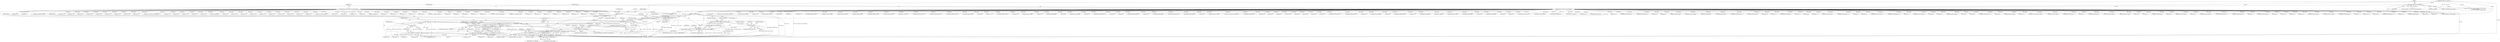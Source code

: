 digraph "0_tcpdump_289c672020280529fd382f3502efab7100d638ec@pointer" {
"1002905" [label="(Call,obj_tptr+1)"];
"1002902" [label="(Call,obj_tptr+=*(obj_tptr+1))"];
"1002875" [label="(Call,*(obj_tptr+1) < 2)"];
"1002865" [label="(Call,obj_tlen < *(obj_tptr+1))"];
"1002838" [label="(Call,obj_tlen >= 2 + padbytes)"];
"1002896" [label="(Call,obj_tlen-=*(obj_tptr+1))"];
"1002831" [label="(Call,obj_tlen-=4)"];
"1002808" [label="(Call,obj_tlen < 4)"];
"1000318" [label="(Call,obj_tlen=rsvp_obj_len-sizeof(struct rsvp_object_header))"];
"1000320" [label="(Call,rsvp_obj_len-sizeof(struct rsvp_object_header))"];
"1000299" [label="(Call,tlen < rsvp_obj_len)"];
"1000170" [label="(Call,tlen>=sizeof(struct rsvp_object_header))"];
"1000148" [label="(MethodParameterIn,u_int tlen)"];
"1000213" [label="(Call,rsvp_obj_len < sizeof(struct rsvp_object_header))"];
"1000197" [label="(Call,rsvp_obj_len % 4)"];
"1000185" [label="(Call,rsvp_obj_len=EXTRACT_16BITS(rsvp_obj_header->length))"];
"1000187" [label="(Call,EXTRACT_16BITS(rsvp_obj_header->length))"];
"1002814" [label="(Call,padbytes = EXTRACT_16BITS(obj_tptr+2))"];
"1002816" [label="(Call,EXTRACT_16BITS(obj_tptr+2))"];
"1000312" [label="(Call,obj_tptr=tptr+sizeof(struct rsvp_object_header))"];
"1000182" [label="(Call,(const struct rsvp_object_header *)tptr)"];
"1000146" [label="(MethodParameterIn,const u_char *tptr)"];
"1002834" [label="(Call,obj_tptr+=4)"];
"1002828" [label="(Call,EXTRACT_16BITS(obj_tptr))"];
"1001105" [label="(Call,obj_tptr + 4)"];
"1002896" [label="(Call,obj_tlen-=*(obj_tptr+1))"];
"1000328" [label="(Identifier,tptr)"];
"1000212" [label="(ControlStructure,if(rsvp_obj_len < sizeof(struct rsvp_object_header)))"];
"1001829" [label="(Call,EXTRACT_32BITS(obj_tptr+4))"];
"1002255" [label="(Call,obj_tlen < 40)"];
"1003213" [label="(Call,EXTRACT_32BITS(obj_tptr+4))"];
"1002298" [label="(Call,obj_tlen < 8)"];
"1001141" [label="(Call,obj_tptr+8)"];
"1002897" [label="(Identifier,obj_tlen)"];
"1002865" [label="(Call,obj_tlen < *(obj_tptr+1))"];
"1000665" [label="(Call,obj_tlen < sizeof(struct in_addr))"];
"1000895" [label="(Call,obj_tlen < 20)"];
"1001050" [label="(Call,obj_tlen >= 4)"];
"1002723" [label="(Call,obj_tptr+=8)"];
"1002835" [label="(Identifier,obj_tptr)"];
"1001683" [label="(Call,obj_tlen < 4)"];
"1002572" [label="(Call,obj_tlen >= 8)"];
"1002923" [label="(Call,obj_tlen < 8)"];
"1000532" [label="(Call,ipaddr_string(ndo, obj_tptr))"];
"1002864" [label="(ControlStructure,if (obj_tlen < *(obj_tptr+1)))"];
"1000909" [label="(Call,ip6addr_string(ndo, obj_tptr))"];
"1000326" [label="(Call,ND_TTEST2(*tptr, rsvp_obj_len))"];
"1001998" [label="(Call,EXTRACT_32BITS(obj_tptr))"];
"1002618" [label="(Call,EXTRACT_32BITS(obj_tptr))"];
"1002866" [label="(Identifier,obj_tlen)"];
"1003300" [label="(Call,obj_tlen < 16)"];
"1001219" [label="(Call,EXTRACT_16BITS(obj_tptr + 4))"];
"1001012" [label="(Call,ipaddr_string(ndo, obj_tptr))"];
"1002046" [label="(Call,obj_tptr+=4)"];
"1002480" [label="(Call,obj_tlen < 16)"];
"1003357" [label="(Call,tptr + sizeof(struct rsvp_object_header))"];
"1000447" [label="(Call,obj_tlen < 36)"];
"1002902" [label="(Call,obj_tptr+=*(obj_tptr+1))"];
"1001321" [label="(Call,obj_tptr + 1)"];
"1000793" [label="(Call,EXTRACT_32BITS(obj_tptr))"];
"1000197" [label="(Call,rsvp_obj_len % 4)"];
"1003373" [label="(Literal,0)"];
"1002827" [label="(Block,)"];
"1002840" [label="(Call,2 + padbytes)"];
"1000180" [label="(Call,rsvp_obj_header = (const struct rsvp_object_header *)tptr)"];
"1000998" [label="(Call,obj_tlen < 16)"];
"1002940" [label="(Call,obj_tptr + 1)"];
"1002907" [label="(Literal,1)"];
"1002837" [label="(ControlStructure,while(obj_tlen >= 2 + padbytes))"];
"1002814" [label="(Call,padbytes = EXTRACT_16BITS(obj_tptr+2))"];
"1002877" [label="(Call,obj_tptr+1)"];
"1000148" [label="(MethodParameterIn,u_int tlen)"];
"1001843" [label="(Call,obj_tptr+8)"];
"1001847" [label="(Call,obj_tptr + 12)"];
"1002984" [label="(Call,obj_tlen < sizeof(struct rsvp_obj_integrity_t))"];
"1002312" [label="(Call,ipaddr_string(ndo, obj_tptr))"];
"1000171" [label="(Identifier,tlen)"];
"1000172" [label="(Call,sizeof(struct rsvp_object_header))"];
"1002899" [label="(Call,obj_tptr+1)"];
"1002817" [label="(Call,obj_tptr+2)"];
"1003163" [label="(Call,obj_tlen < 4)"];
"1001176" [label="(Call,EXTRACT_16BITS(obj_tptr + 2))"];
"1001275" [label="(Call,obj_tptr+1)"];
"1001644" [label="(Call,obj_tptr+2)"];
"1002640" [label="(Call,obj_tlen < 8)"];
"1001788" [label="(Call,ip6addr_string(ndo, obj_tptr + 4))"];
"1002833" [label="(Literal,4)"];
"1000733" [label="(Call,obj_tlen >= 4)"];
"1001576" [label="(Call,obj_tlen < 4)"];
"1001126" [label="(Call,EXTRACT_16BITS(obj_tptr + 6))"];
"1000968" [label="(Call,obj_tlen < 8)"];
"1001885" [label="(Call,obj_tlen+=subobj_len)"];
"1000824" [label="(Call,obj_tlen < 4)"];
"1003339" [label="(Call,print_unknown_data(ndo, obj_tptr, \"\n\t    \", obj_tlen))"];
"1001127" [label="(Call,obj_tptr + 6)"];
"1001957" [label="(Call,ip6addr_string(ndo, obj_tptr))"];
"1001410" [label="(Call,obj_tptr+6)"];
"1002908" [label="(ControlStructure,break;)"];
"1002805" [label="(Block,)"];
"1000213" [label="(Call,rsvp_obj_len < sizeof(struct rsvp_object_header))"];
"1000186" [label="(Identifier,rsvp_obj_len)"];
"1000318" [label="(Call,obj_tlen=rsvp_obj_len-sizeof(struct rsvp_object_header))"];
"1001472" [label="(Call,obj_tptr + 4)"];
"1000196" [label="(ControlStructure,if(rsvp_obj_len % 4))"];
"1002269" [label="(Call,ip6addr_string(ndo, obj_tptr))"];
"1000925" [label="(Call,obj_tlen < 40)"];
"1001207" [label="(Call,obj_tptr+4)"];
"1002822" [label="(Identifier,ndo)"];
"1001283" [label="(Call,obj_tptr+2)"];
"1000394" [label="(Call,obj_tlen < 20)"];
"1000300" [label="(Identifier,tlen)"];
"1000187" [label="(Call,EXTRACT_16BITS(rsvp_obj_header->length))"];
"1001286" [label="(Call,EXTRACT_16BITS(obj_tptr + 2))"];
"1001375" [label="(Call,obj_tptr+6)"];
"1000642" [label="(Call,ip6addr_string(ndo, obj_tptr))"];
"1001790" [label="(Call,obj_tptr + 4)"];
"1002379" [label="(Call,(const struct rsvp_obj_frr_t *)obj_tptr)"];
"1001160" [label="(Call,obj_tlen < 12)"];
"1000408" [label="(Call,ip6addr_string(ndo, obj_tptr))"];
"1002830" [label="(Identifier,padbytes)"];
"1002939" [label="(Call,EXTRACT_24BITS(obj_tptr + 1))"];
"1001065" [label="(Call,obj_tptr + 2)"];
"1001699" [label="(Call,EXTRACT_16BITS(obj_tptr))"];
"1001403" [label="(Call,ipaddr_string(ndo, obj_tptr+2))"];
"1002884" [label="(Call,print_unknown_data(ndo, obj_tptr + 2, \"\n\t\t\", *(obj_tptr + 1) - 2))"];
"1002876" [label="(Call,*(obj_tptr+1))"];
"1000361" [label="(Call,ipaddr_string(ndo, obj_tptr))"];
"1001190" [label="(Call,obj_tptr+4)"];
"1000215" [label="(Call,sizeof(struct rsvp_object_header))"];
"1002730" [label="(Call,obj_tlen < 20)"];
"1001094" [label="(Call,obj_tptr + 2)"];
"1003172" [label="(Call,EXTRACT_16BITS(obj_tptr))"];
"1000214" [label="(Identifier,rsvp_obj_len)"];
"1000199" [label="(Literal,4)"];
"1000170" [label="(Call,tlen>=sizeof(struct rsvp_object_header))"];
"1003355" [label="(Call,print_unknown_data(ndo, tptr + sizeof(struct rsvp_object_header), \"\n\t    \", /* FIXME indentation */\n                               rsvp_obj_len - sizeof(struct rsvp_object_header)))"];
"1000298" [label="(ControlStructure,if(tlen < rsvp_obj_len))"];
"1002880" [label="(Literal,2)"];
"1001460" [label="(Call,obj_tptr+3)"];
"1002756" [label="(Call,ip6addr_string(ndo, obj_tptr))"];
"1003218" [label="(Call,obj_tptr + 8)"];
"1000939" [label="(Call,ip6addr_string(ndo, obj_tptr))"];
"1001093" [label="(Call,EXTRACT_16BITS(obj_tptr + 2))"];
"1001842" [label="(Call,EXTRACT_32BITS(obj_tptr+8))"];
"1001287" [label="(Call,obj_tptr + 2)"];
"1000177" [label="(Identifier,tptr)"];
"1002905" [label="(Call,obj_tptr+1)"];
"1001500" [label="(Call,obj_tlen < 8)"];
"1002209" [label="(Call,ip6addr_string(ndo, obj_tptr))"];
"1001636" [label="(Call,obj_tptr+1)"];
"1002165" [label="(Call,obj_tlen < 20)"];
"1002829" [label="(Identifier,obj_tptr)"];
"1000483" [label="(Call,obj_tlen < 26)"];
"1001869" [label="(Call,obj_tptr + 4)"];
"1001769" [label="(Call,obj_tptr + 4)"];
"1002946" [label="(Call,obj_tptr+=4)"];
"1003288" [label="(Call,ipaddr_string(ndo, obj_tptr))"];
"1000755" [label="(Call,obj_tlen < 4)"];
"1002839" [label="(Identifier,obj_tlen)"];
"1000461" [label="(Call,ip6addr_string(ndo, obj_tptr))"];
"1001907" [label="(Call,obj_tlen < 8)"];
"1001120" [label="(Call,EXTRACT_16BITS(obj_tptr+4))"];
"1001417" [label="(Call,obj_tptr + 7)"];
"1003224" [label="(Call,obj_tptr+=12)"];
"1001071" [label="(Call,obj_tptr+=4)"];
"1003217" [label="(Call,EXTRACT_32BITS(obj_tptr + 8))"];
"1001220" [label="(Call,obj_tptr + 4)"];
"1000768" [label="(Call,EXTRACT_32BITS(obj_tptr))"];
"1001293" [label="(Call,obj_tptr+=4)"];
"1000693" [label="(Call,obj_tlen < sizeof(struct in6_addr))"];
"1000236" [label="(Identifier,ndo)"];
"1002892" [label="(Call,obj_tptr + 1)"];
"1003127" [label="(Call,obj_tlen < 4)"];
"1003199" [label="(Call,obj_tlen < 12)"];
"1000321" [label="(Identifier,rsvp_obj_len)"];
"1003232" [label="(Call,obj_tptr+=4)"];
"1002649" [label="(Call,obj_tptr+5)"];
"1002995" [label="(Call,(const struct rsvp_obj_integrity_t *)obj_tptr)"];
"1002886" [label="(Call,obj_tptr + 2)"];
"1002239" [label="(Call,ipaddr_string(ndo, obj_tptr))"];
"1002739" [label="(Call,obj_tptr+17)"];
"1000679" [label="(Call,ipaddr_string(ndo, obj_tptr))"];
"1003398" [label="(MethodReturn,RET)"];
"1002868" [label="(Call,obj_tptr+1)"];
"1001154" [label="(Call,obj_tptr+=12)"];
"1001585" [label="(Call,obj_tptr+3)"];
"1002904" [label="(Call,*(obj_tptr+1))"];
"1002874" [label="(ControlStructure,if (*(obj_tptr+1) < 2))"];
"1002846" [label="(Identifier,ndo)"];
"1001943" [label="(Call,obj_tlen < 20)"];
"1003229" [label="(Call,obj_tlen-=4)"];
"1001475" [label="(Call,obj_tlen-=*(obj_tptr+1))"];
"1000314" [label="(Call,tptr+sizeof(struct rsvp_object_header))"];
"1002042" [label="(Call,obj_tptr + 2)"];
"1000185" [label="(Call,rsvp_obj_len=EXTRACT_16BITS(rsvp_obj_header->length))"];
"1001206" [label="(Call,EXTRACT_16BITS(obj_tptr+4))"];
"1002861" [label="(Call,obj_tptr + 1)"];
"1002179" [label="(Call,ip6addr_string(ndo, obj_tptr))"];
"1002808" [label="(Call,obj_tlen < 4)"];
"1002584" [label="(Call,ipaddr_string(ndo, obj_tptr))"];
"1002020" [label="(Call,obj_tlen < 4)"];
"1000322" [label="(Call,sizeof(struct rsvp_object_header))"];
"1002810" [label="(Literal,4)"];
"1000982" [label="(Call,ipaddr_string(ndo, obj_tptr))"];
"1000312" [label="(Call,obj_tptr=tptr+sizeof(struct rsvp_object_header))"];
"1001836" [label="(Call,EXTRACT_32BITS(obj_tptr+4))"];
"1002342" [label="(Call,ipaddr_string(ndo, obj_tptr))"];
"1002885" [label="(Identifier,ndo)"];
"1001481" [label="(Call,obj_tptr+=*(obj_tptr+1))"];
"1000779" [label="(Call,obj_tlen < 12)"];
"1001846" [label="(Call,EXTRACT_32BITS(obj_tptr + 12))"];
"1000203" [label="(Identifier,ndo)"];
"1001064" [label="(Call,EXTRACT_16BITS(obj_tptr + 2))"];
"1000192" [label="(Identifier,rsvp_obj_ctype)"];
"1002867" [label="(Call,*(obj_tptr+1))"];
"1000347" [label="(Call,obj_tlen < 8)"];
"1001309" [label="(Call,obj_tlen >= 4)"];
"1002041" [label="(Call,EXTRACT_16BITS(obj_tptr + 2))"];
"1000879" [label="(Call,ipaddr_string(ndo, obj_tptr))"];
"1001468" [label="(Call,obj_tptr+3)"];
"1002790" [label="(Call,obj_tlen-=20)"];
"1000628" [label="(Call,obj_tlen < sizeof(struct in6_addr))"];
"1001615" [label="(Call,obj_tptr + 4 + i)"];
"1003369" [label="(Call,tlen-=rsvp_obj_len)"];
"1000841" [label="(Call,EXTRACT_24BITS(obj_tptr+1))"];
"1002828" [label="(Call,EXTRACT_16BITS(obj_tptr))"];
"1002813" [label="(Literal,1)"];
"1002557" [label="(Call,obj_tptr+=16)"];
"1000569" [label="(Call,ipaddr_string(ndo, obj_tptr))"];
"1001648" [label="(Call,obj_tptr + 2)"];
"1003366" [label="(Call,tptr+=rsvp_obj_len)"];
"1002903" [label="(Identifier,obj_tptr)"];
"1000169" [label="(ControlStructure,while(tlen>=sizeof(struct rsvp_object_header)))"];
"1000744" [label="(Call,EXTRACT_32BITS(obj_tptr))"];
"1001656" [label="(Call,obj_tptr+3)"];
"1002149" [label="(Call,ipaddr_string(ndo, obj_tptr))"];
"1000146" [label="(MethodParameterIn,const u_char *tptr)"];
"1002720" [label="(Call,obj_tlen-=8)"];
"1003275" [label="(Call,obj_tlen < 4)"];
"1002621" [label="(Call,obj_tlen-=4)"];
"1000198" [label="(Identifier,rsvp_obj_len)"];
"1001484" [label="(Call,obj_tptr+1)"];
"1001146" [label="(Call,EXTRACT_16BITS(obj_tptr + 10))"];
"1001237" [label="(Call,obj_tlen < 4)"];
"1001837" [label="(Call,obj_tptr+4)"];
"1000301" [label="(Identifier,rsvp_obj_len)"];
"1001405" [label="(Call,obj_tptr+2)"];
"1002744" [label="(Call,EXTRACT_16BITS(obj_tptr+18))"];
"1000319" [label="(Identifier,obj_tlen)"];
"1000850" [label="(Call,obj_tptr+=4)"];
"1001514" [label="(Call,EXTRACT_32BITS(obj_tptr))"];
"1001282" [label="(Call,EXTRACT_16BITS(obj_tptr+2))"];
"1001140" [label="(Call,EXTRACT_16BITS(obj_tptr+8))"];
"1001270" [label="(Call,obj_tptr+1)"];
"1003313" [label="(Call,ip6addr_string(ndo, obj_tptr))"];
"1002838" [label="(Call,obj_tlen >= 2 + padbytes)"];
"1002878" [label="(Identifier,obj_tptr)"];
"1002195" [label="(Call,obj_tlen < 20)"];
"1002387" [label="(Call,obj_tlen < sizeof(struct rsvp_obj_frr_t))"];
"1000220" [label="(Identifier,ndo)"];
"1002473" [label="(Call,obj_tptr+=sizeof(struct rsvp_obj_frr_t))"];
"1002654" [label="(Call,EXTRACT_16BITS(obj_tptr+6))"];
"1002745" [label="(Call,obj_tptr+18)"];
"1000188" [label="(Call,rsvp_obj_header->length)"];
"1000600" [label="(Call,obj_tlen < sizeof(struct in_addr))"];
"1001446" [label="(Call,obj_tptr+2)"];
"1002843" [label="(Block,)"];
"1001664" [label="(Call,obj_tptr+3)"];
"1002793" [label="(Call,obj_tptr+=20)"];
"1000299" [label="(Call,tlen < rsvp_obj_len)"];
"1003214" [label="(Call,obj_tptr+4)"];
"1002883" [label="(Literal,1)"];
"1001197" [label="(Call,obj_tptr+8)"];
"1002815" [label="(Identifier,padbytes)"];
"1000313" [label="(Identifier,obj_tptr)"];
"1000182" [label="(Call,(const struct rsvp_object_header *)tptr)"];
"1000842" [label="(Call,obj_tptr+1)"];
"1001478" [label="(Call,obj_tptr+1)"];
"1002875" [label="(Call,*(obj_tptr+1) < 2)"];
"1002832" [label="(Identifier,obj_tlen)"];
"1000865" [label="(Call,obj_tlen < 8)"];
"1001985" [label="(Call,obj_tlen < 4)"];
"1001077" [label="(Call,obj_tlen < 12)"];
"1001868" [label="(Call,EXTRACT_32BITS(obj_tptr + 4))"];
"1002836" [label="(Literal,4)"];
"1001471" [label="(Call,EXTRACT_32BITS(obj_tptr + 4))"];
"1002809" [label="(Identifier,obj_tlen)"];
"1001177" [label="(Call,obj_tptr + 2)"];
"1002807" [label="(ControlStructure,if (obj_tlen < 4))"];
"1000518" [label="(Call,obj_tlen < 12)"];
"1002666" [label="(Call,ipaddr_string(ndo, obj_tptr))"];
"1001121" [label="(Call,obj_tptr+4)"];
"1001189" [label="(Call,EXTRACT_32BITS(obj_tptr+4))"];
"1002906" [label="(Identifier,obj_tptr)"];
"1002225" [label="(Call,obj_tlen < 20)"];
"1001147" [label="(Call,obj_tptr + 10)"];
"1000174" [label="(Block,)"];
"1001552" [label="(Call,EXTRACT_32BITS(obj_tptr))"];
"1001882" [label="(Call,obj_tptr+=subobj_len)"];
"1001921" [label="(Call,ipaddr_string(ndo, obj_tptr))"];
"1003143" [label="(Call,EXTRACT_32BITS(obj_tptr))"];
"1002328" [label="(Call,obj_tlen < 16)"];
"1002655" [label="(Call,obj_tptr+6)"];
"1000497" [label="(Call,EXTRACT_32BITS(obj_tptr))"];
"1002898" [label="(Call,*(obj_tptr+1))"];
"1002135" [label="(Call,obj_tlen < 8)"];
"1001451" [label="(Call,obj_tptr+2)"];
"1001830" [label="(Call,obj_tptr+4)"];
"1000184" [label="(Identifier,tptr)"];
"1001538" [label="(Call,obj_tlen < 8)"];
"1001767" [label="(Call,ipaddr_string(ndo, obj_tptr + 4))"];
"1002831" [label="(Call,obj_tlen-=4)"];
"1000707" [label="(Call,ip6addr_string(ndo, obj_tptr))"];
"1001196" [label="(Call,EXTRACT_32BITS(obj_tptr+8))"];
"1001659" [label="(Call,obj_tptr+=4+*(obj_tptr+3))"];
"1000320" [label="(Call,rsvp_obj_len-sizeof(struct rsvp_object_header))"];
"1002834" [label="(Call,obj_tptr+=4)"];
"1001231" [label="(Call,obj_tptr+=12)"];
"1000614" [label="(Call,ipaddr_string(ndo, obj_tptr))"];
"1000555" [label="(Call,obj_tlen < 12)"];
"1000305" [label="(Identifier,ndo)"];
"1002873" [label="(Literal,1)"];
"1002816" [label="(Call,EXTRACT_16BITS(obj_tptr+2))"];
"1002905" -> "1002904"  [label="AST: "];
"1002905" -> "1002907"  [label="CFG: "];
"1002906" -> "1002905"  [label="AST: "];
"1002907" -> "1002905"  [label="AST: "];
"1002904" -> "1002905"  [label="CFG: "];
"1002902" -> "1002905"  [label="DDG: obj_tptr"];
"1002834" -> "1002905"  [label="DDG: obj_tptr"];
"1002902" -> "1002843"  [label="AST: "];
"1002902" -> "1002904"  [label="CFG: "];
"1002903" -> "1002902"  [label="AST: "];
"1002904" -> "1002902"  [label="AST: "];
"1002839" -> "1002902"  [label="CFG: "];
"1002902" -> "1003398"  [label="DDG: obj_tptr"];
"1002902" -> "1003398"  [label="DDG: *(obj_tptr+1)"];
"1002902" -> "1002861"  [label="DDG: obj_tptr"];
"1002902" -> "1002868"  [label="DDG: obj_tptr"];
"1002902" -> "1002877"  [label="DDG: obj_tptr"];
"1002902" -> "1002884"  [label="DDG: obj_tptr"];
"1002902" -> "1002886"  [label="DDG: obj_tptr"];
"1002902" -> "1002892"  [label="DDG: obj_tptr"];
"1002902" -> "1002899"  [label="DDG: obj_tptr"];
"1002875" -> "1002902"  [label="DDG: *(obj_tptr+1)"];
"1002834" -> "1002902"  [label="DDG: obj_tptr"];
"1002875" -> "1002874"  [label="AST: "];
"1002875" -> "1002880"  [label="CFG: "];
"1002876" -> "1002875"  [label="AST: "];
"1002880" -> "1002875"  [label="AST: "];
"1002883" -> "1002875"  [label="CFG: "];
"1002885" -> "1002875"  [label="CFG: "];
"1002875" -> "1003398"  [label="DDG: *(obj_tptr+1)"];
"1002875" -> "1003398"  [label="DDG: *(obj_tptr+1) < 2"];
"1002875" -> "1002865"  [label="DDG: *(obj_tptr+1)"];
"1002865" -> "1002875"  [label="DDG: *(obj_tptr+1)"];
"1002875" -> "1002896"  [label="DDG: *(obj_tptr+1)"];
"1002865" -> "1002864"  [label="AST: "];
"1002865" -> "1002867"  [label="CFG: "];
"1002866" -> "1002865"  [label="AST: "];
"1002867" -> "1002865"  [label="AST: "];
"1002873" -> "1002865"  [label="CFG: "];
"1002878" -> "1002865"  [label="CFG: "];
"1002865" -> "1003398"  [label="DDG: *(obj_tptr+1)"];
"1002865" -> "1003398"  [label="DDG: obj_tlen < *(obj_tptr+1)"];
"1002865" -> "1003398"  [label="DDG: obj_tlen"];
"1002838" -> "1002865"  [label="DDG: obj_tlen"];
"1002865" -> "1002896"  [label="DDG: obj_tlen"];
"1002838" -> "1002837"  [label="AST: "];
"1002838" -> "1002840"  [label="CFG: "];
"1002839" -> "1002838"  [label="AST: "];
"1002840" -> "1002838"  [label="AST: "];
"1002846" -> "1002838"  [label="CFG: "];
"1002908" -> "1002838"  [label="CFG: "];
"1002838" -> "1003398"  [label="DDG: 2 + padbytes"];
"1002838" -> "1003398"  [label="DDG: obj_tlen"];
"1002838" -> "1003398"  [label="DDG: obj_tlen >= 2 + padbytes"];
"1002896" -> "1002838"  [label="DDG: obj_tlen"];
"1002831" -> "1002838"  [label="DDG: obj_tlen"];
"1002814" -> "1002838"  [label="DDG: padbytes"];
"1002896" -> "1002843"  [label="AST: "];
"1002896" -> "1002898"  [label="CFG: "];
"1002897" -> "1002896"  [label="AST: "];
"1002898" -> "1002896"  [label="AST: "];
"1002903" -> "1002896"  [label="CFG: "];
"1002831" -> "1002805"  [label="AST: "];
"1002831" -> "1002833"  [label="CFG: "];
"1002832" -> "1002831"  [label="AST: "];
"1002833" -> "1002831"  [label="AST: "];
"1002835" -> "1002831"  [label="CFG: "];
"1002808" -> "1002831"  [label="DDG: obj_tlen"];
"1002808" -> "1002807"  [label="AST: "];
"1002808" -> "1002810"  [label="CFG: "];
"1002809" -> "1002808"  [label="AST: "];
"1002810" -> "1002808"  [label="AST: "];
"1002813" -> "1002808"  [label="CFG: "];
"1002815" -> "1002808"  [label="CFG: "];
"1002808" -> "1003398"  [label="DDG: obj_tlen < 4"];
"1002808" -> "1003398"  [label="DDG: obj_tlen"];
"1000318" -> "1002808"  [label="DDG: obj_tlen"];
"1000318" -> "1000174"  [label="AST: "];
"1000318" -> "1000320"  [label="CFG: "];
"1000319" -> "1000318"  [label="AST: "];
"1000320" -> "1000318"  [label="AST: "];
"1000328" -> "1000318"  [label="CFG: "];
"1000318" -> "1003398"  [label="DDG: obj_tlen"];
"1000318" -> "1003398"  [label="DDG: rsvp_obj_len-sizeof(struct rsvp_object_header)"];
"1000320" -> "1000318"  [label="DDG: rsvp_obj_len"];
"1000318" -> "1000347"  [label="DDG: obj_tlen"];
"1000318" -> "1000394"  [label="DDG: obj_tlen"];
"1000318" -> "1000447"  [label="DDG: obj_tlen"];
"1000318" -> "1000483"  [label="DDG: obj_tlen"];
"1000318" -> "1000518"  [label="DDG: obj_tlen"];
"1000318" -> "1000555"  [label="DDG: obj_tlen"];
"1000318" -> "1000600"  [label="DDG: obj_tlen"];
"1000318" -> "1000628"  [label="DDG: obj_tlen"];
"1000318" -> "1000665"  [label="DDG: obj_tlen"];
"1000318" -> "1000693"  [label="DDG: obj_tlen"];
"1000318" -> "1000733"  [label="DDG: obj_tlen"];
"1000318" -> "1000755"  [label="DDG: obj_tlen"];
"1000318" -> "1000779"  [label="DDG: obj_tlen"];
"1000318" -> "1000824"  [label="DDG: obj_tlen"];
"1000318" -> "1000865"  [label="DDG: obj_tlen"];
"1000318" -> "1000895"  [label="DDG: obj_tlen"];
"1000318" -> "1000925"  [label="DDG: obj_tlen"];
"1000318" -> "1000968"  [label="DDG: obj_tlen"];
"1000318" -> "1000998"  [label="DDG: obj_tlen"];
"1000318" -> "1001050"  [label="DDG: obj_tlen"];
"1000318" -> "1001077"  [label="DDG: obj_tlen"];
"1000318" -> "1001160"  [label="DDG: obj_tlen"];
"1000318" -> "1001237"  [label="DDG: obj_tlen"];
"1000318" -> "1001309"  [label="DDG: obj_tlen"];
"1000318" -> "1001475"  [label="DDG: obj_tlen"];
"1000318" -> "1001500"  [label="DDG: obj_tlen"];
"1000318" -> "1001538"  [label="DDG: obj_tlen"];
"1000318" -> "1001576"  [label="DDG: obj_tlen"];
"1000318" -> "1001683"  [label="DDG: obj_tlen"];
"1000318" -> "1001885"  [label="DDG: obj_tlen"];
"1000318" -> "1001907"  [label="DDG: obj_tlen"];
"1000318" -> "1001943"  [label="DDG: obj_tlen"];
"1000318" -> "1001985"  [label="DDG: obj_tlen"];
"1000318" -> "1002020"  [label="DDG: obj_tlen"];
"1000318" -> "1002135"  [label="DDG: obj_tlen"];
"1000318" -> "1002165"  [label="DDG: obj_tlen"];
"1000318" -> "1002195"  [label="DDG: obj_tlen"];
"1000318" -> "1002225"  [label="DDG: obj_tlen"];
"1000318" -> "1002255"  [label="DDG: obj_tlen"];
"1000318" -> "1002298"  [label="DDG: obj_tlen"];
"1000318" -> "1002328"  [label="DDG: obj_tlen"];
"1000318" -> "1002387"  [label="DDG: obj_tlen"];
"1000318" -> "1002480"  [label="DDG: obj_tlen"];
"1000318" -> "1002572"  [label="DDG: obj_tlen"];
"1000318" -> "1002621"  [label="DDG: obj_tlen"];
"1000318" -> "1002640"  [label="DDG: obj_tlen"];
"1000318" -> "1002720"  [label="DDG: obj_tlen"];
"1000318" -> "1002730"  [label="DDG: obj_tlen"];
"1000318" -> "1002790"  [label="DDG: obj_tlen"];
"1000318" -> "1002923"  [label="DDG: obj_tlen"];
"1000318" -> "1002984"  [label="DDG: obj_tlen"];
"1000318" -> "1003127"  [label="DDG: obj_tlen"];
"1000318" -> "1003163"  [label="DDG: obj_tlen"];
"1000318" -> "1003199"  [label="DDG: obj_tlen"];
"1000318" -> "1003229"  [label="DDG: obj_tlen"];
"1000318" -> "1003275"  [label="DDG: obj_tlen"];
"1000318" -> "1003300"  [label="DDG: obj_tlen"];
"1000318" -> "1003339"  [label="DDG: obj_tlen"];
"1000320" -> "1000322"  [label="CFG: "];
"1000321" -> "1000320"  [label="AST: "];
"1000322" -> "1000320"  [label="AST: "];
"1000299" -> "1000320"  [label="DDG: rsvp_obj_len"];
"1000320" -> "1000326"  [label="DDG: rsvp_obj_len"];
"1000299" -> "1000298"  [label="AST: "];
"1000299" -> "1000301"  [label="CFG: "];
"1000300" -> "1000299"  [label="AST: "];
"1000301" -> "1000299"  [label="AST: "];
"1000305" -> "1000299"  [label="CFG: "];
"1000313" -> "1000299"  [label="CFG: "];
"1000299" -> "1003398"  [label="DDG: tlen < rsvp_obj_len"];
"1000299" -> "1003398"  [label="DDG: rsvp_obj_len"];
"1000299" -> "1003398"  [label="DDG: tlen"];
"1000170" -> "1000299"  [label="DDG: tlen"];
"1000148" -> "1000299"  [label="DDG: tlen"];
"1000213" -> "1000299"  [label="DDG: rsvp_obj_len"];
"1000299" -> "1003369"  [label="DDG: tlen"];
"1000170" -> "1000169"  [label="AST: "];
"1000170" -> "1000172"  [label="CFG: "];
"1000171" -> "1000170"  [label="AST: "];
"1000172" -> "1000170"  [label="AST: "];
"1000177" -> "1000170"  [label="CFG: "];
"1003373" -> "1000170"  [label="CFG: "];
"1000170" -> "1003398"  [label="DDG: tlen"];
"1000170" -> "1003398"  [label="DDG: tlen>=sizeof(struct rsvp_object_header)"];
"1000148" -> "1000170"  [label="DDG: tlen"];
"1000148" -> "1000142"  [label="AST: "];
"1000148" -> "1003398"  [label="DDG: tlen"];
"1000148" -> "1003369"  [label="DDG: tlen"];
"1000213" -> "1000212"  [label="AST: "];
"1000213" -> "1000215"  [label="CFG: "];
"1000214" -> "1000213"  [label="AST: "];
"1000215" -> "1000213"  [label="AST: "];
"1000220" -> "1000213"  [label="CFG: "];
"1000236" -> "1000213"  [label="CFG: "];
"1000213" -> "1003398"  [label="DDG: rsvp_obj_len"];
"1000213" -> "1003398"  [label="DDG: rsvp_obj_len < sizeof(struct rsvp_object_header)"];
"1000197" -> "1000213"  [label="DDG: rsvp_obj_len"];
"1000197" -> "1000196"  [label="AST: "];
"1000197" -> "1000199"  [label="CFG: "];
"1000198" -> "1000197"  [label="AST: "];
"1000199" -> "1000197"  [label="AST: "];
"1000203" -> "1000197"  [label="CFG: "];
"1000214" -> "1000197"  [label="CFG: "];
"1000197" -> "1003398"  [label="DDG: rsvp_obj_len % 4"];
"1000197" -> "1003398"  [label="DDG: rsvp_obj_len"];
"1000185" -> "1000197"  [label="DDG: rsvp_obj_len"];
"1000185" -> "1000174"  [label="AST: "];
"1000185" -> "1000187"  [label="CFG: "];
"1000186" -> "1000185"  [label="AST: "];
"1000187" -> "1000185"  [label="AST: "];
"1000192" -> "1000185"  [label="CFG: "];
"1000185" -> "1003398"  [label="DDG: EXTRACT_16BITS(rsvp_obj_header->length)"];
"1000187" -> "1000185"  [label="DDG: rsvp_obj_header->length"];
"1000187" -> "1000188"  [label="CFG: "];
"1000188" -> "1000187"  [label="AST: "];
"1000187" -> "1003398"  [label="DDG: rsvp_obj_header->length"];
"1002814" -> "1002805"  [label="AST: "];
"1002814" -> "1002816"  [label="CFG: "];
"1002815" -> "1002814"  [label="AST: "];
"1002816" -> "1002814"  [label="AST: "];
"1002822" -> "1002814"  [label="CFG: "];
"1002814" -> "1003398"  [label="DDG: EXTRACT_16BITS(obj_tptr+2)"];
"1002816" -> "1002814"  [label="DDG: obj_tptr+2"];
"1002814" -> "1002840"  [label="DDG: padbytes"];
"1002816" -> "1002817"  [label="CFG: "];
"1002817" -> "1002816"  [label="AST: "];
"1002816" -> "1003398"  [label="DDG: obj_tptr+2"];
"1000312" -> "1002816"  [label="DDG: obj_tptr"];
"1000312" -> "1000174"  [label="AST: "];
"1000312" -> "1000314"  [label="CFG: "];
"1000313" -> "1000312"  [label="AST: "];
"1000314" -> "1000312"  [label="AST: "];
"1000319" -> "1000312"  [label="CFG: "];
"1000312" -> "1003398"  [label="DDG: obj_tptr"];
"1000312" -> "1003398"  [label="DDG: tptr+sizeof(struct rsvp_object_header)"];
"1000182" -> "1000312"  [label="DDG: tptr"];
"1000146" -> "1000312"  [label="DDG: tptr"];
"1000312" -> "1000361"  [label="DDG: obj_tptr"];
"1000312" -> "1000408"  [label="DDG: obj_tptr"];
"1000312" -> "1000461"  [label="DDG: obj_tptr"];
"1000312" -> "1000497"  [label="DDG: obj_tptr"];
"1000312" -> "1000532"  [label="DDG: obj_tptr"];
"1000312" -> "1000569"  [label="DDG: obj_tptr"];
"1000312" -> "1000614"  [label="DDG: obj_tptr"];
"1000312" -> "1000642"  [label="DDG: obj_tptr"];
"1000312" -> "1000679"  [label="DDG: obj_tptr"];
"1000312" -> "1000707"  [label="DDG: obj_tptr"];
"1000312" -> "1000744"  [label="DDG: obj_tptr"];
"1000312" -> "1000768"  [label="DDG: obj_tptr"];
"1000312" -> "1000793"  [label="DDG: obj_tptr"];
"1000312" -> "1000841"  [label="DDG: obj_tptr"];
"1000312" -> "1000842"  [label="DDG: obj_tptr"];
"1000312" -> "1000850"  [label="DDG: obj_tptr"];
"1000312" -> "1000879"  [label="DDG: obj_tptr"];
"1000312" -> "1000909"  [label="DDG: obj_tptr"];
"1000312" -> "1000939"  [label="DDG: obj_tptr"];
"1000312" -> "1000982"  [label="DDG: obj_tptr"];
"1000312" -> "1001012"  [label="DDG: obj_tptr"];
"1000312" -> "1001064"  [label="DDG: obj_tptr"];
"1000312" -> "1001065"  [label="DDG: obj_tptr"];
"1000312" -> "1001071"  [label="DDG: obj_tptr"];
"1000312" -> "1001093"  [label="DDG: obj_tptr"];
"1000312" -> "1001094"  [label="DDG: obj_tptr"];
"1000312" -> "1001105"  [label="DDG: obj_tptr"];
"1000312" -> "1001120"  [label="DDG: obj_tptr"];
"1000312" -> "1001121"  [label="DDG: obj_tptr"];
"1000312" -> "1001126"  [label="DDG: obj_tptr"];
"1000312" -> "1001127"  [label="DDG: obj_tptr"];
"1000312" -> "1001140"  [label="DDG: obj_tptr"];
"1000312" -> "1001141"  [label="DDG: obj_tptr"];
"1000312" -> "1001146"  [label="DDG: obj_tptr"];
"1000312" -> "1001147"  [label="DDG: obj_tptr"];
"1000312" -> "1001154"  [label="DDG: obj_tptr"];
"1000312" -> "1001176"  [label="DDG: obj_tptr"];
"1000312" -> "1001177"  [label="DDG: obj_tptr"];
"1000312" -> "1001189"  [label="DDG: obj_tptr"];
"1000312" -> "1001190"  [label="DDG: obj_tptr"];
"1000312" -> "1001196"  [label="DDG: obj_tptr"];
"1000312" -> "1001197"  [label="DDG: obj_tptr"];
"1000312" -> "1001206"  [label="DDG: obj_tptr"];
"1000312" -> "1001207"  [label="DDG: obj_tptr"];
"1000312" -> "1001219"  [label="DDG: obj_tptr"];
"1000312" -> "1001220"  [label="DDG: obj_tptr"];
"1000312" -> "1001231"  [label="DDG: obj_tptr"];
"1000312" -> "1001270"  [label="DDG: obj_tptr"];
"1000312" -> "1001275"  [label="DDG: obj_tptr"];
"1000312" -> "1001282"  [label="DDG: obj_tptr"];
"1000312" -> "1001283"  [label="DDG: obj_tptr"];
"1000312" -> "1001286"  [label="DDG: obj_tptr"];
"1000312" -> "1001287"  [label="DDG: obj_tptr"];
"1000312" -> "1001293"  [label="DDG: obj_tptr"];
"1000312" -> "1001321"  [label="DDG: obj_tptr"];
"1000312" -> "1001375"  [label="DDG: obj_tptr"];
"1000312" -> "1001403"  [label="DDG: obj_tptr"];
"1000312" -> "1001405"  [label="DDG: obj_tptr"];
"1000312" -> "1001410"  [label="DDG: obj_tptr"];
"1000312" -> "1001417"  [label="DDG: obj_tptr"];
"1000312" -> "1001446"  [label="DDG: obj_tptr"];
"1000312" -> "1001451"  [label="DDG: obj_tptr"];
"1000312" -> "1001460"  [label="DDG: obj_tptr"];
"1000312" -> "1001468"  [label="DDG: obj_tptr"];
"1000312" -> "1001471"  [label="DDG: obj_tptr"];
"1000312" -> "1001472"  [label="DDG: obj_tptr"];
"1000312" -> "1001478"  [label="DDG: obj_tptr"];
"1000312" -> "1001481"  [label="DDG: obj_tptr"];
"1000312" -> "1001484"  [label="DDG: obj_tptr"];
"1000312" -> "1001514"  [label="DDG: obj_tptr"];
"1000312" -> "1001552"  [label="DDG: obj_tptr"];
"1000312" -> "1001585"  [label="DDG: obj_tptr"];
"1000312" -> "1001615"  [label="DDG: obj_tptr"];
"1000312" -> "1001636"  [label="DDG: obj_tptr"];
"1000312" -> "1001644"  [label="DDG: obj_tptr"];
"1000312" -> "1001648"  [label="DDG: obj_tptr"];
"1000312" -> "1001656"  [label="DDG: obj_tptr"];
"1000312" -> "1001659"  [label="DDG: obj_tptr"];
"1000312" -> "1001664"  [label="DDG: obj_tptr"];
"1000312" -> "1001699"  [label="DDG: obj_tptr"];
"1000312" -> "1001767"  [label="DDG: obj_tptr"];
"1000312" -> "1001769"  [label="DDG: obj_tptr"];
"1000312" -> "1001788"  [label="DDG: obj_tptr"];
"1000312" -> "1001790"  [label="DDG: obj_tptr"];
"1000312" -> "1001829"  [label="DDG: obj_tptr"];
"1000312" -> "1001830"  [label="DDG: obj_tptr"];
"1000312" -> "1001836"  [label="DDG: obj_tptr"];
"1000312" -> "1001837"  [label="DDG: obj_tptr"];
"1000312" -> "1001842"  [label="DDG: obj_tptr"];
"1000312" -> "1001843"  [label="DDG: obj_tptr"];
"1000312" -> "1001846"  [label="DDG: obj_tptr"];
"1000312" -> "1001847"  [label="DDG: obj_tptr"];
"1000312" -> "1001868"  [label="DDG: obj_tptr"];
"1000312" -> "1001869"  [label="DDG: obj_tptr"];
"1000312" -> "1001882"  [label="DDG: obj_tptr"];
"1000312" -> "1001921"  [label="DDG: obj_tptr"];
"1000312" -> "1001957"  [label="DDG: obj_tptr"];
"1000312" -> "1001998"  [label="DDG: obj_tptr"];
"1000312" -> "1002041"  [label="DDG: obj_tptr"];
"1000312" -> "1002042"  [label="DDG: obj_tptr"];
"1000312" -> "1002046"  [label="DDG: obj_tptr"];
"1000312" -> "1002149"  [label="DDG: obj_tptr"];
"1000312" -> "1002179"  [label="DDG: obj_tptr"];
"1000312" -> "1002209"  [label="DDG: obj_tptr"];
"1000312" -> "1002239"  [label="DDG: obj_tptr"];
"1000312" -> "1002269"  [label="DDG: obj_tptr"];
"1000312" -> "1002312"  [label="DDG: obj_tptr"];
"1000312" -> "1002342"  [label="DDG: obj_tptr"];
"1000312" -> "1002379"  [label="DDG: obj_tptr"];
"1000312" -> "1002473"  [label="DDG: obj_tptr"];
"1000312" -> "1002557"  [label="DDG: obj_tptr"];
"1000312" -> "1002584"  [label="DDG: obj_tptr"];
"1000312" -> "1002618"  [label="DDG: obj_tptr"];
"1000312" -> "1002649"  [label="DDG: obj_tptr"];
"1000312" -> "1002654"  [label="DDG: obj_tptr"];
"1000312" -> "1002655"  [label="DDG: obj_tptr"];
"1000312" -> "1002666"  [label="DDG: obj_tptr"];
"1000312" -> "1002723"  [label="DDG: obj_tptr"];
"1000312" -> "1002739"  [label="DDG: obj_tptr"];
"1000312" -> "1002744"  [label="DDG: obj_tptr"];
"1000312" -> "1002745"  [label="DDG: obj_tptr"];
"1000312" -> "1002756"  [label="DDG: obj_tptr"];
"1000312" -> "1002793"  [label="DDG: obj_tptr"];
"1000312" -> "1002817"  [label="DDG: obj_tptr"];
"1000312" -> "1002828"  [label="DDG: obj_tptr"];
"1000312" -> "1002939"  [label="DDG: obj_tptr"];
"1000312" -> "1002940"  [label="DDG: obj_tptr"];
"1000312" -> "1002946"  [label="DDG: obj_tptr"];
"1000312" -> "1002995"  [label="DDG: obj_tptr"];
"1000312" -> "1003143"  [label="DDG: obj_tptr"];
"1000312" -> "1003172"  [label="DDG: obj_tptr"];
"1000312" -> "1003213"  [label="DDG: obj_tptr"];
"1000312" -> "1003214"  [label="DDG: obj_tptr"];
"1000312" -> "1003217"  [label="DDG: obj_tptr"];
"1000312" -> "1003218"  [label="DDG: obj_tptr"];
"1000312" -> "1003224"  [label="DDG: obj_tptr"];
"1000312" -> "1003232"  [label="DDG: obj_tptr"];
"1000312" -> "1003288"  [label="DDG: obj_tptr"];
"1000312" -> "1003313"  [label="DDG: obj_tptr"];
"1000312" -> "1003339"  [label="DDG: obj_tptr"];
"1000182" -> "1000180"  [label="AST: "];
"1000182" -> "1000184"  [label="CFG: "];
"1000183" -> "1000182"  [label="AST: "];
"1000184" -> "1000182"  [label="AST: "];
"1000180" -> "1000182"  [label="CFG: "];
"1000182" -> "1003398"  [label="DDG: tptr"];
"1000182" -> "1000180"  [label="DDG: tptr"];
"1000146" -> "1000182"  [label="DDG: tptr"];
"1000182" -> "1000314"  [label="DDG: tptr"];
"1000182" -> "1003355"  [label="DDG: tptr"];
"1000182" -> "1003357"  [label="DDG: tptr"];
"1000182" -> "1003366"  [label="DDG: tptr"];
"1000146" -> "1000142"  [label="AST: "];
"1000146" -> "1003398"  [label="DDG: tptr"];
"1000146" -> "1000314"  [label="DDG: tptr"];
"1000146" -> "1003355"  [label="DDG: tptr"];
"1000146" -> "1003357"  [label="DDG: tptr"];
"1000146" -> "1003366"  [label="DDG: tptr"];
"1002834" -> "1002805"  [label="AST: "];
"1002834" -> "1002836"  [label="CFG: "];
"1002835" -> "1002834"  [label="AST: "];
"1002836" -> "1002834"  [label="AST: "];
"1002839" -> "1002834"  [label="CFG: "];
"1002834" -> "1003398"  [label="DDG: obj_tptr"];
"1002828" -> "1002834"  [label="DDG: obj_tptr"];
"1002834" -> "1002861"  [label="DDG: obj_tptr"];
"1002834" -> "1002868"  [label="DDG: obj_tptr"];
"1002834" -> "1002877"  [label="DDG: obj_tptr"];
"1002834" -> "1002884"  [label="DDG: obj_tptr"];
"1002834" -> "1002886"  [label="DDG: obj_tptr"];
"1002834" -> "1002892"  [label="DDG: obj_tptr"];
"1002834" -> "1002899"  [label="DDG: obj_tptr"];
"1002828" -> "1002827"  [label="AST: "];
"1002828" -> "1002829"  [label="CFG: "];
"1002829" -> "1002828"  [label="AST: "];
"1002830" -> "1002828"  [label="CFG: "];
"1002828" -> "1003398"  [label="DDG: EXTRACT_16BITS(obj_tptr)"];
}
